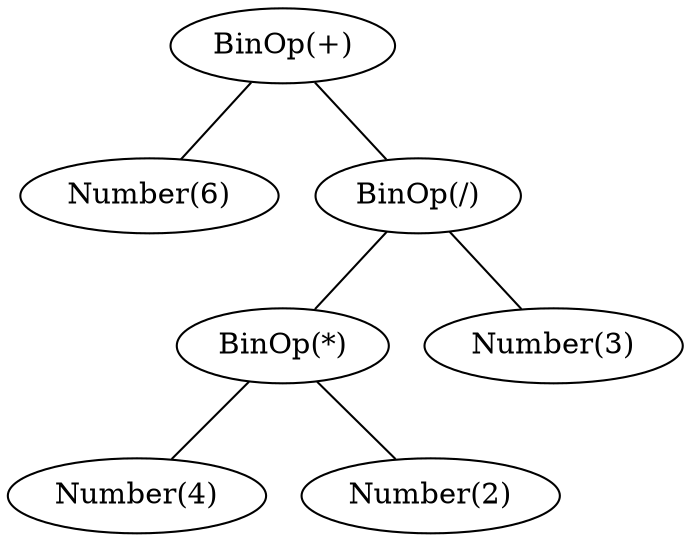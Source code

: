 digraph tree {
    "BinOp(+)" [label="BinOp(+)"];
    "Number(6)" [label="Number(6)"];
    "BinOp(/)" [label="BinOp(/)"];
    "BinOp(*)" [label="BinOp(*)"];
    "Number(4)" [label="Number(4)"];
    "Number(2)" [label="Number(2)"];
    "Number(3)" [label="Number(3)"];
    "BinOp(+)" -> "Number(6)" [dir=none];
    "BinOp(+)" -> "BinOp(/)" [dir=none];
    "BinOp(/)" -> "BinOp(*)" [dir=none];
    "BinOp(/)" -> "Number(3)" [dir=none];
    "BinOp(*)" -> "Number(4)" [dir=none];
    "BinOp(*)" -> "Number(2)" [dir=none];
}
